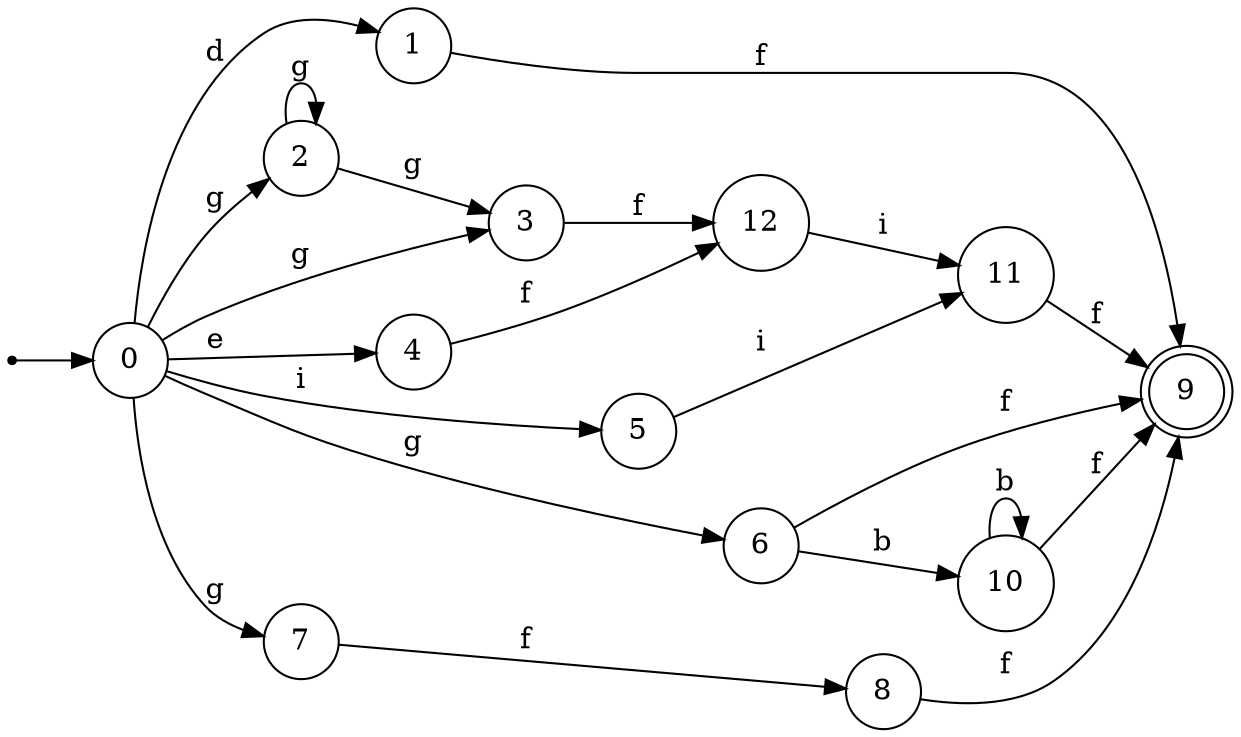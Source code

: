 digraph finite_state_machine {
rankdir=LR;
size="20,20";
node [shape = point]; "dummy0"
node [shape = circle]; "0";
"dummy0" -> "0";
node [shape = circle]; "1";
node [shape = circle]; "2";
node [shape = circle]; "3";
node [shape = circle]; "4";
node [shape = circle]; "5";
node [shape = circle]; "6";
node [shape = circle]; "7";
node [shape = circle]; "8";
node [shape = doublecircle]; "9";node [shape = circle]; "10";
node [shape = circle]; "11";
node [shape = circle]; "12";
"0" -> "1" [label = "d"];
 "0" -> "2" [label = "g"];
 "0" -> "3" [label = "g"];
 "0" -> "6" [label = "g"];
 "0" -> "7" [label = "g"];
 "0" -> "4" [label = "e"];
 "0" -> "5" [label = "i"];
 "7" -> "8" [label = "f"];
 "8" -> "9" [label = "f"];
 "6" -> "10" [label = "b"];
 "6" -> "9" [label = "f"];
 "10" -> "10" [label = "b"];
 "10" -> "9" [label = "f"];
 "5" -> "11" [label = "i"];
 "11" -> "9" [label = "f"];
 "4" -> "12" [label = "f"];
 "12" -> "11" [label = "i"];
 "3" -> "12" [label = "f"];
 "2" -> "2" [label = "g"];
 "2" -> "3" [label = "g"];
 "1" -> "9" [label = "f"];
 }
